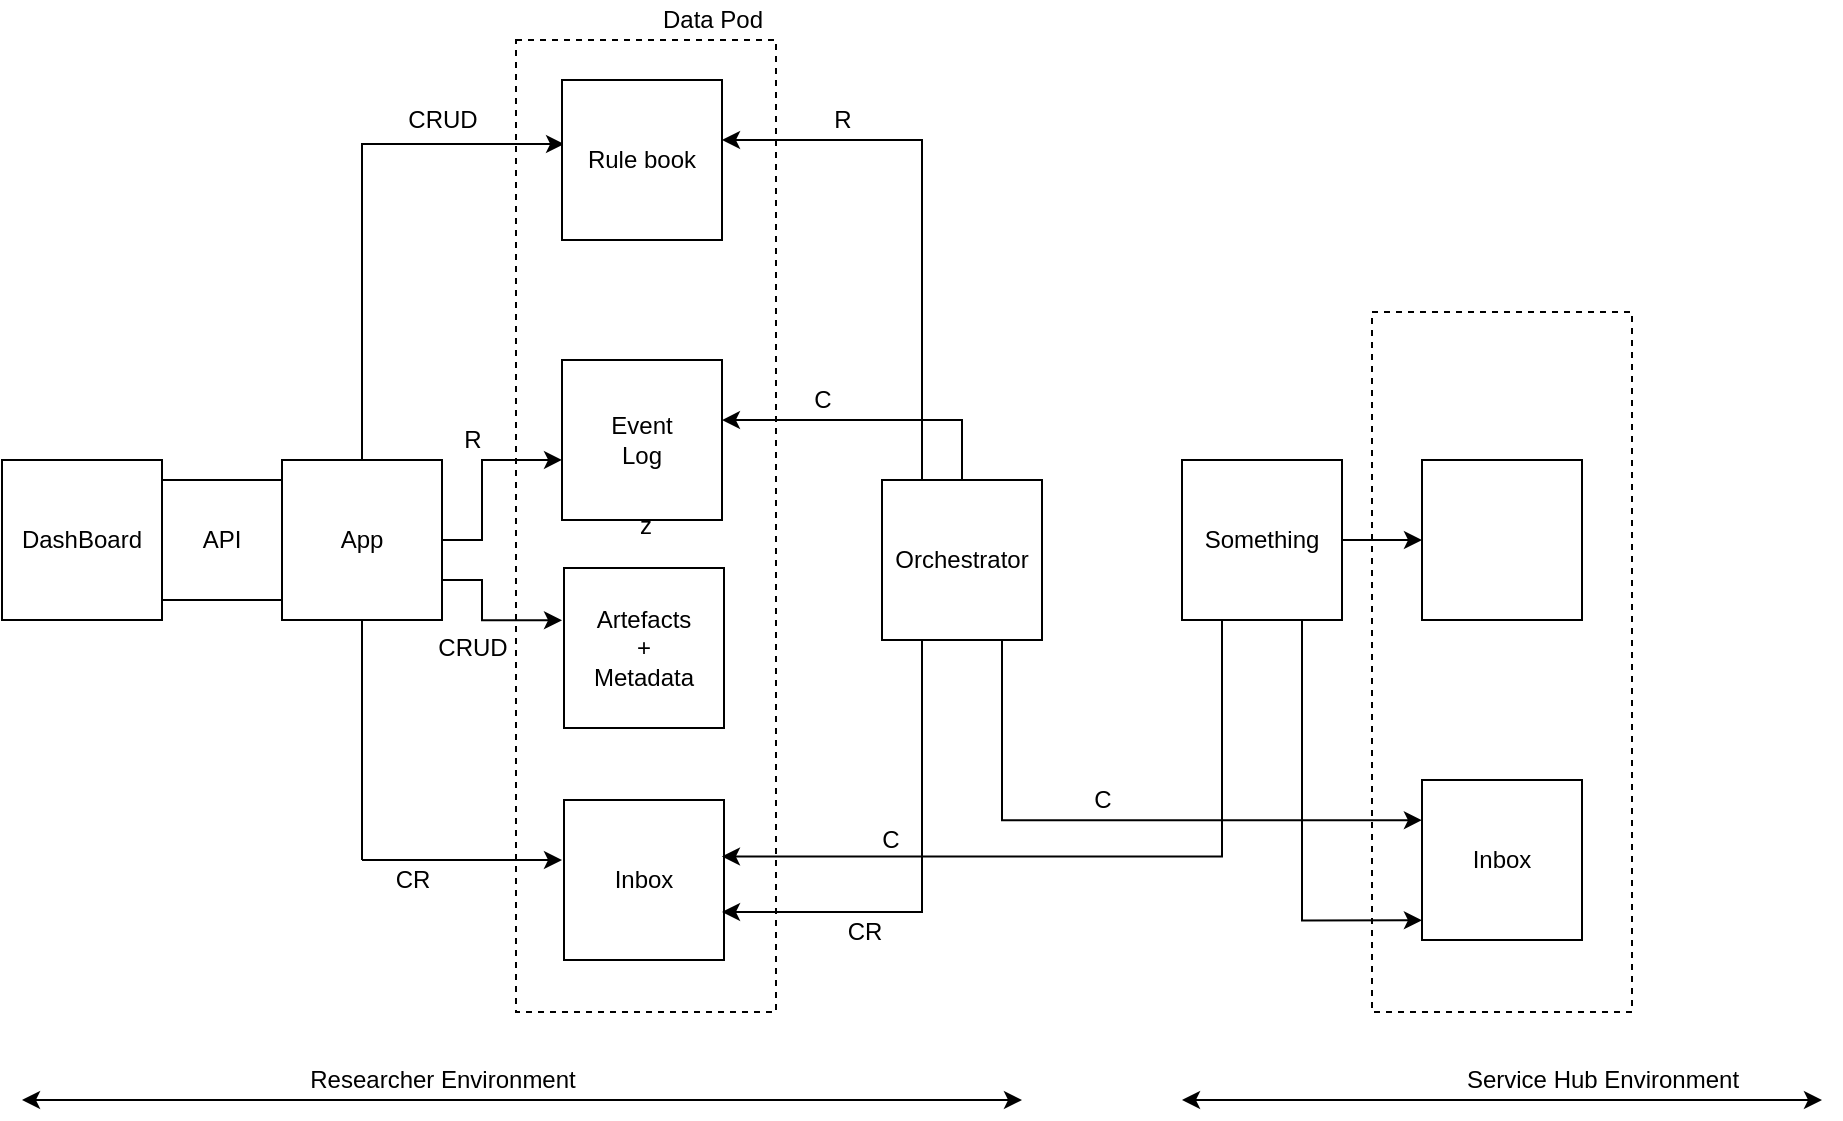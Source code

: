 <mxfile version="15.6.8" type="google"><diagram id="5DCERXd7cLM6GRPOxiRP" name="Page-1"><mxGraphModel dx="1054" dy="527" grid="1" gridSize="10" guides="1" tooltips="1" connect="1" arrows="1" fold="1" page="1" pageScale="1" pageWidth="1169" pageHeight="827" math="0" shadow="0"><root><mxCell id="0"/><mxCell id="1" parent="0"/><mxCell id="QpQXf4_8qpZJ55xaqCUZ-13" value="z" style="rounded=0;whiteSpace=wrap;html=1;dashed=1;fillColor=none;" parent="1" vertex="1"><mxGeometry x="387" y="110" width="130" height="486" as="geometry"/></mxCell><mxCell id="QpQXf4_8qpZJ55xaqCUZ-14" style="edgeStyle=orthogonalEdgeStyle;rounded=0;orthogonalLoop=1;jettySize=auto;html=1;exitX=0.5;exitY=0;exitDx=0;exitDy=0;entryX=0.013;entryY=0.4;entryDx=0;entryDy=0;entryPerimeter=0;" parent="1" source="QpQXf4_8qpZJ55xaqCUZ-1" target="QpQXf4_8qpZJ55xaqCUZ-5" edge="1"><mxGeometry relative="1" as="geometry"/></mxCell><mxCell id="QpQXf4_8qpZJ55xaqCUZ-16" style="edgeStyle=orthogonalEdgeStyle;rounded=0;orthogonalLoop=1;jettySize=auto;html=1;exitX=1;exitY=0.5;exitDx=0;exitDy=0;entryX=0.177;entryY=0.432;entryDx=0;entryDy=0;entryPerimeter=0;" parent="1" source="QpQXf4_8qpZJ55xaqCUZ-1" target="QpQXf4_8qpZJ55xaqCUZ-13" edge="1"><mxGeometry relative="1" as="geometry"/></mxCell><mxCell id="QpQXf4_8qpZJ55xaqCUZ-46" style="edgeStyle=orthogonalEdgeStyle;rounded=0;orthogonalLoop=1;jettySize=auto;html=1;exitX=1;exitY=0.75;exitDx=0;exitDy=0;entryX=0.177;entryY=0.597;entryDx=0;entryDy=0;entryPerimeter=0;" parent="1" source="QpQXf4_8qpZJ55xaqCUZ-1" target="QpQXf4_8qpZJ55xaqCUZ-13" edge="1"><mxGeometry relative="1" as="geometry"/></mxCell><mxCell id="QpQXf4_8qpZJ55xaqCUZ-1" value="App" style="whiteSpace=wrap;html=1;aspect=fixed;" parent="1" vertex="1"><mxGeometry x="270" y="320" width="80" height="80" as="geometry"/></mxCell><mxCell id="QpQXf4_8qpZJ55xaqCUZ-2" value="DashBoard" style="whiteSpace=wrap;html=1;aspect=fixed;" parent="1" vertex="1"><mxGeometry x="130" y="320" width="80" height="80" as="geometry"/></mxCell><mxCell id="QpQXf4_8qpZJ55xaqCUZ-4" value="API" style="whiteSpace=wrap;html=1;aspect=fixed;" parent="1" vertex="1"><mxGeometry x="210" y="330" width="60" height="60" as="geometry"/></mxCell><mxCell id="QpQXf4_8qpZJ55xaqCUZ-5" value="Rule book" style="whiteSpace=wrap;html=1;aspect=fixed;" parent="1" vertex="1"><mxGeometry x="410" y="130" width="80" height="80" as="geometry"/></mxCell><mxCell id="QpQXf4_8qpZJ55xaqCUZ-6" value="Event&lt;br&gt;Log" style="whiteSpace=wrap;html=1;aspect=fixed;" parent="1" vertex="1"><mxGeometry x="410" y="270" width="80" height="80" as="geometry"/></mxCell><mxCell id="QpQXf4_8qpZJ55xaqCUZ-7" value="Artefacts&lt;br&gt;+&lt;br&gt;Metadata" style="whiteSpace=wrap;html=1;aspect=fixed;" parent="1" vertex="1"><mxGeometry x="411" y="374" width="80" height="80" as="geometry"/></mxCell><mxCell id="QpQXf4_8qpZJ55xaqCUZ-8" value="Inbox" style="whiteSpace=wrap;html=1;aspect=fixed;" parent="1" vertex="1"><mxGeometry x="411" y="490" width="80" height="80" as="geometry"/></mxCell><mxCell id="QpQXf4_8qpZJ55xaqCUZ-22" style="edgeStyle=orthogonalEdgeStyle;rounded=0;orthogonalLoop=1;jettySize=auto;html=1;exitX=0.5;exitY=0;exitDx=0;exitDy=0;entryX=0.792;entryY=0.391;entryDx=0;entryDy=0;entryPerimeter=0;" parent="1" source="QpQXf4_8qpZJ55xaqCUZ-9" target="QpQXf4_8qpZJ55xaqCUZ-13" edge="1"><mxGeometry relative="1" as="geometry"/></mxCell><mxCell id="QpQXf4_8qpZJ55xaqCUZ-24" style="edgeStyle=orthogonalEdgeStyle;rounded=0;orthogonalLoop=1;jettySize=auto;html=1;exitX=0.25;exitY=1;exitDx=0;exitDy=0;" parent="1" source="QpQXf4_8qpZJ55xaqCUZ-9" edge="1"><mxGeometry relative="1" as="geometry"><mxPoint x="490" y="546" as="targetPoint"/><Array as="points"><mxPoint x="590" y="546"/></Array></mxGeometry></mxCell><mxCell id="QpQXf4_8qpZJ55xaqCUZ-32" style="edgeStyle=orthogonalEdgeStyle;rounded=0;orthogonalLoop=1;jettySize=auto;html=1;exitX=0.75;exitY=1;exitDx=0;exitDy=0;entryX=0.192;entryY=0.726;entryDx=0;entryDy=0;entryPerimeter=0;" parent="1" source="QpQXf4_8qpZJ55xaqCUZ-9" target="QpQXf4_8qpZJ55xaqCUZ-29" edge="1"><mxGeometry relative="1" as="geometry"/></mxCell><mxCell id="QpQXf4_8qpZJ55xaqCUZ-34" style="edgeStyle=orthogonalEdgeStyle;rounded=0;orthogonalLoop=1;jettySize=auto;html=1;exitX=0.25;exitY=0;exitDx=0;exitDy=0;entryX=1;entryY=0.375;entryDx=0;entryDy=0;entryPerimeter=0;" parent="1" source="QpQXf4_8qpZJ55xaqCUZ-9" target="QpQXf4_8qpZJ55xaqCUZ-5" edge="1"><mxGeometry relative="1" as="geometry"/></mxCell><mxCell id="QpQXf4_8qpZJ55xaqCUZ-9" value="Orchestrator" style="whiteSpace=wrap;html=1;aspect=fixed;" parent="1" vertex="1"><mxGeometry x="570" y="330" width="80" height="80" as="geometry"/></mxCell><mxCell id="QpQXf4_8qpZJ55xaqCUZ-27" style="edgeStyle=orthogonalEdgeStyle;rounded=0;orthogonalLoop=1;jettySize=auto;html=1;exitX=0.25;exitY=1;exitDx=0;exitDy=0;entryX=0.792;entryY=0.84;entryDx=0;entryDy=0;entryPerimeter=0;" parent="1" source="QpQXf4_8qpZJ55xaqCUZ-10" target="QpQXf4_8qpZJ55xaqCUZ-13" edge="1"><mxGeometry relative="1" as="geometry"><Array as="points"><mxPoint x="740" y="518"/></Array></mxGeometry></mxCell><mxCell id="QpQXf4_8qpZJ55xaqCUZ-40" style="edgeStyle=orthogonalEdgeStyle;rounded=0;orthogonalLoop=1;jettySize=auto;html=1;exitX=0.75;exitY=1;exitDx=0;exitDy=0;entryX=0.192;entryY=0.869;entryDx=0;entryDy=0;entryPerimeter=0;" parent="1" source="QpQXf4_8qpZJ55xaqCUZ-10" target="QpQXf4_8qpZJ55xaqCUZ-29" edge="1"><mxGeometry relative="1" as="geometry"/></mxCell><mxCell id="QpQXf4_8qpZJ55xaqCUZ-42" style="edgeStyle=orthogonalEdgeStyle;rounded=0;orthogonalLoop=1;jettySize=auto;html=1;exitX=1;exitY=0.5;exitDx=0;exitDy=0;entryX=0;entryY=0.5;entryDx=0;entryDy=0;" parent="1" source="QpQXf4_8qpZJ55xaqCUZ-10" target="QpQXf4_8qpZJ55xaqCUZ-41" edge="1"><mxGeometry relative="1" as="geometry"/></mxCell><mxCell id="QpQXf4_8qpZJ55xaqCUZ-10" value="Something" style="whiteSpace=wrap;html=1;aspect=fixed;" parent="1" vertex="1"><mxGeometry x="720" y="320" width="80" height="80" as="geometry"/></mxCell><mxCell id="QpQXf4_8qpZJ55xaqCUZ-11" value="Inbox" style="whiteSpace=wrap;html=1;aspect=fixed;" parent="1" vertex="1"><mxGeometry x="840" y="480" width="80" height="80" as="geometry"/></mxCell><mxCell id="QpQXf4_8qpZJ55xaqCUZ-15" value="CRUD" style="text;html=1;align=center;verticalAlign=middle;resizable=0;points=[];autosize=1;strokeColor=none;" parent="1" vertex="1"><mxGeometry x="325" y="140" width="50" height="20" as="geometry"/></mxCell><mxCell id="QpQXf4_8qpZJ55xaqCUZ-17" value="R" style="text;html=1;align=center;verticalAlign=middle;resizable=0;points=[];autosize=1;strokeColor=none;" parent="1" vertex="1"><mxGeometry x="355" y="300" width="20" height="20" as="geometry"/></mxCell><mxCell id="QpQXf4_8qpZJ55xaqCUZ-19" value="CRUD" style="text;html=1;align=center;verticalAlign=middle;resizable=0;points=[];autosize=1;strokeColor=none;" parent="1" vertex="1"><mxGeometry x="340" y="404" width="50" height="20" as="geometry"/></mxCell><mxCell id="QpQXf4_8qpZJ55xaqCUZ-21" value="CR" style="text;html=1;align=center;verticalAlign=middle;resizable=0;points=[];autosize=1;strokeColor=none;" parent="1" vertex="1"><mxGeometry x="320" y="520" width="30" height="20" as="geometry"/></mxCell><mxCell id="QpQXf4_8qpZJ55xaqCUZ-23" value="C" style="text;html=1;align=center;verticalAlign=middle;resizable=0;points=[];autosize=1;strokeColor=none;" parent="1" vertex="1"><mxGeometry x="530" y="280" width="20" height="20" as="geometry"/></mxCell><mxCell id="QpQXf4_8qpZJ55xaqCUZ-25" value="CR" style="text;html=1;align=center;verticalAlign=middle;resizable=0;points=[];autosize=1;strokeColor=none;" parent="1" vertex="1"><mxGeometry x="546" y="546" width="30" height="20" as="geometry"/></mxCell><mxCell id="QpQXf4_8qpZJ55xaqCUZ-26" value="Data Pod" style="text;html=1;align=center;verticalAlign=middle;resizable=0;points=[];autosize=1;strokeColor=none;" parent="1" vertex="1"><mxGeometry x="450" y="90" width="70" height="20" as="geometry"/></mxCell><mxCell id="QpQXf4_8qpZJ55xaqCUZ-28" value="C" style="text;html=1;align=center;verticalAlign=middle;resizable=0;points=[];autosize=1;strokeColor=none;" parent="1" vertex="1"><mxGeometry x="564" y="500" width="20" height="20" as="geometry"/></mxCell><mxCell id="QpQXf4_8qpZJ55xaqCUZ-29" value="" style="rounded=0;whiteSpace=wrap;html=1;dashed=1;fillColor=none;" parent="1" vertex="1"><mxGeometry x="815" y="246" width="130" height="350" as="geometry"/></mxCell><mxCell id="QpQXf4_8qpZJ55xaqCUZ-33" value="C" style="text;html=1;align=center;verticalAlign=middle;resizable=0;points=[];autosize=1;strokeColor=none;" parent="1" vertex="1"><mxGeometry x="670" y="480" width="20" height="20" as="geometry"/></mxCell><mxCell id="QpQXf4_8qpZJ55xaqCUZ-35" value="R" style="text;html=1;align=center;verticalAlign=middle;resizable=0;points=[];autosize=1;strokeColor=none;" parent="1" vertex="1"><mxGeometry x="540" y="140" width="20" height="20" as="geometry"/></mxCell><mxCell id="QpQXf4_8qpZJ55xaqCUZ-36" value="" style="endArrow=classic;startArrow=classic;html=1;" parent="1" edge="1"><mxGeometry width="50" height="50" relative="1" as="geometry"><mxPoint x="140" y="640" as="sourcePoint"/><mxPoint x="640" y="640" as="targetPoint"/></mxGeometry></mxCell><mxCell id="QpQXf4_8qpZJ55xaqCUZ-37" value="Researcher Environment" style="text;html=1;align=center;verticalAlign=middle;resizable=0;points=[];autosize=1;strokeColor=none;" parent="1" vertex="1"><mxGeometry x="275" y="620" width="150" height="20" as="geometry"/></mxCell><mxCell id="QpQXf4_8qpZJ55xaqCUZ-38" value="" style="endArrow=classic;startArrow=classic;html=1;" parent="1" edge="1"><mxGeometry width="50" height="50" relative="1" as="geometry"><mxPoint x="720" y="640" as="sourcePoint"/><mxPoint x="1040" y="640" as="targetPoint"/></mxGeometry></mxCell><mxCell id="QpQXf4_8qpZJ55xaqCUZ-39" value="Service Hub Environment" style="text;html=1;align=center;verticalAlign=middle;resizable=0;points=[];autosize=1;strokeColor=none;" parent="1" vertex="1"><mxGeometry x="855" y="620" width="150" height="20" as="geometry"/></mxCell><mxCell id="QpQXf4_8qpZJ55xaqCUZ-41" value="" style="whiteSpace=wrap;html=1;aspect=fixed;" parent="1" vertex="1"><mxGeometry x="840" y="320" width="80" height="80" as="geometry"/></mxCell><mxCell id="CfoqS8OD3bM6027uivK8-2" value="" style="endArrow=none;html=1;entryX=0.5;entryY=1;entryDx=0;entryDy=0;" parent="1" target="QpQXf4_8qpZJ55xaqCUZ-1" edge="1"><mxGeometry width="50" height="50" relative="1" as="geometry"><mxPoint x="310" y="520" as="sourcePoint"/><mxPoint x="470" y="520" as="targetPoint"/></mxGeometry></mxCell><mxCell id="CfoqS8OD3bM6027uivK8-3" value="" style="endArrow=classic;html=1;" parent="1" edge="1"><mxGeometry width="50" height="50" relative="1" as="geometry"><mxPoint x="310" y="520" as="sourcePoint"/><mxPoint x="410" y="520" as="targetPoint"/></mxGeometry></mxCell></root></mxGraphModel></diagram></mxfile>